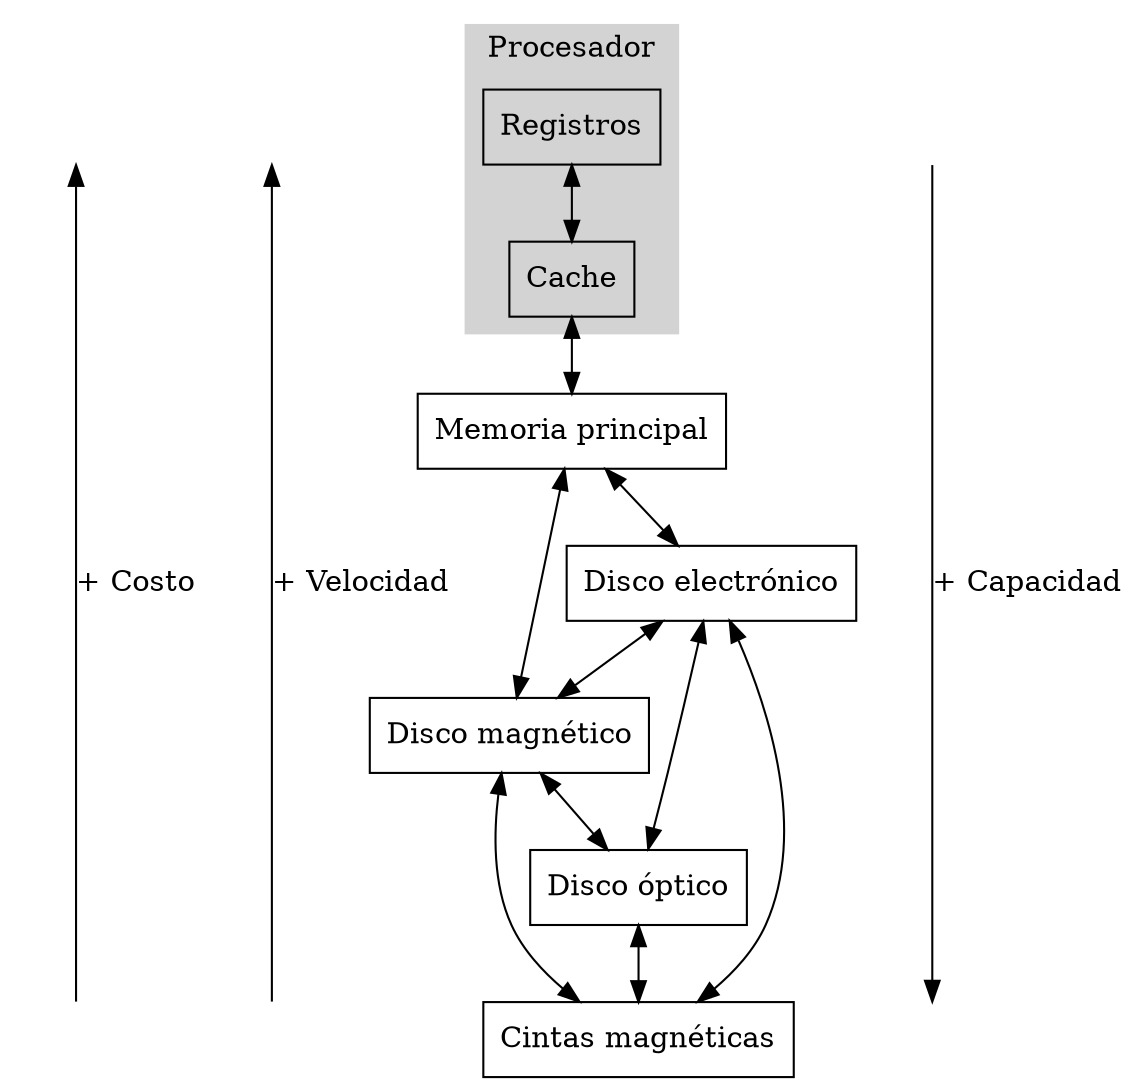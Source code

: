 #+begin_src dot :exports results :file ltxpng/jerarquia_memoria.png
digraph G {
	layout = dot;
	node [shape = box];
	rankdir = TB;
  Caro [style=invis]; 
  Barato[style=invis]; 
  Rapido [style=invis]; 
  Lento [style=invis]; 
  subgraph cluster_0 {
    label = "Procesador";
    style=filled;
    color=lightgrey;
    Registros ;
    Cache ;
  }
	Principal [label = "Memoria principal"];
	Electr [label = "Disco electrónico"];
	Magnet [label = "Disco magnético"];
	Optico [label = "Disco óptico"];
	Cinta [label = "Cintas magnéticas"];
	
	Registros -> Cache [dir = both];
	
	Cache -> Principal [dir = both];
	
	Principal -> Electr [dir = both];
	Principal -> Magnet [dir = both];
	
	Electr -> Magnet [dir = both];
	
	Electr -> Optico [dir = both];
	Magnet -> Optico [dir = both];
	
        Optico -> Cinta [dir = both];
	Electr -> Cinta [dir = both, minlen=2];
	Magnet -> Cinta [dir = both, minlen=2];

  Chico [style=invis]; 
  Grande [style=invis]; 
  Caro -> Barato [ label ="+ Costo", dir=back, minlen=6];
  Rapido -> Lento [ label ="+ Velocidad", dir=back, minlen=6];
  Chico -> Grande [ label ="+ Capacidad", minlen=6];
}
